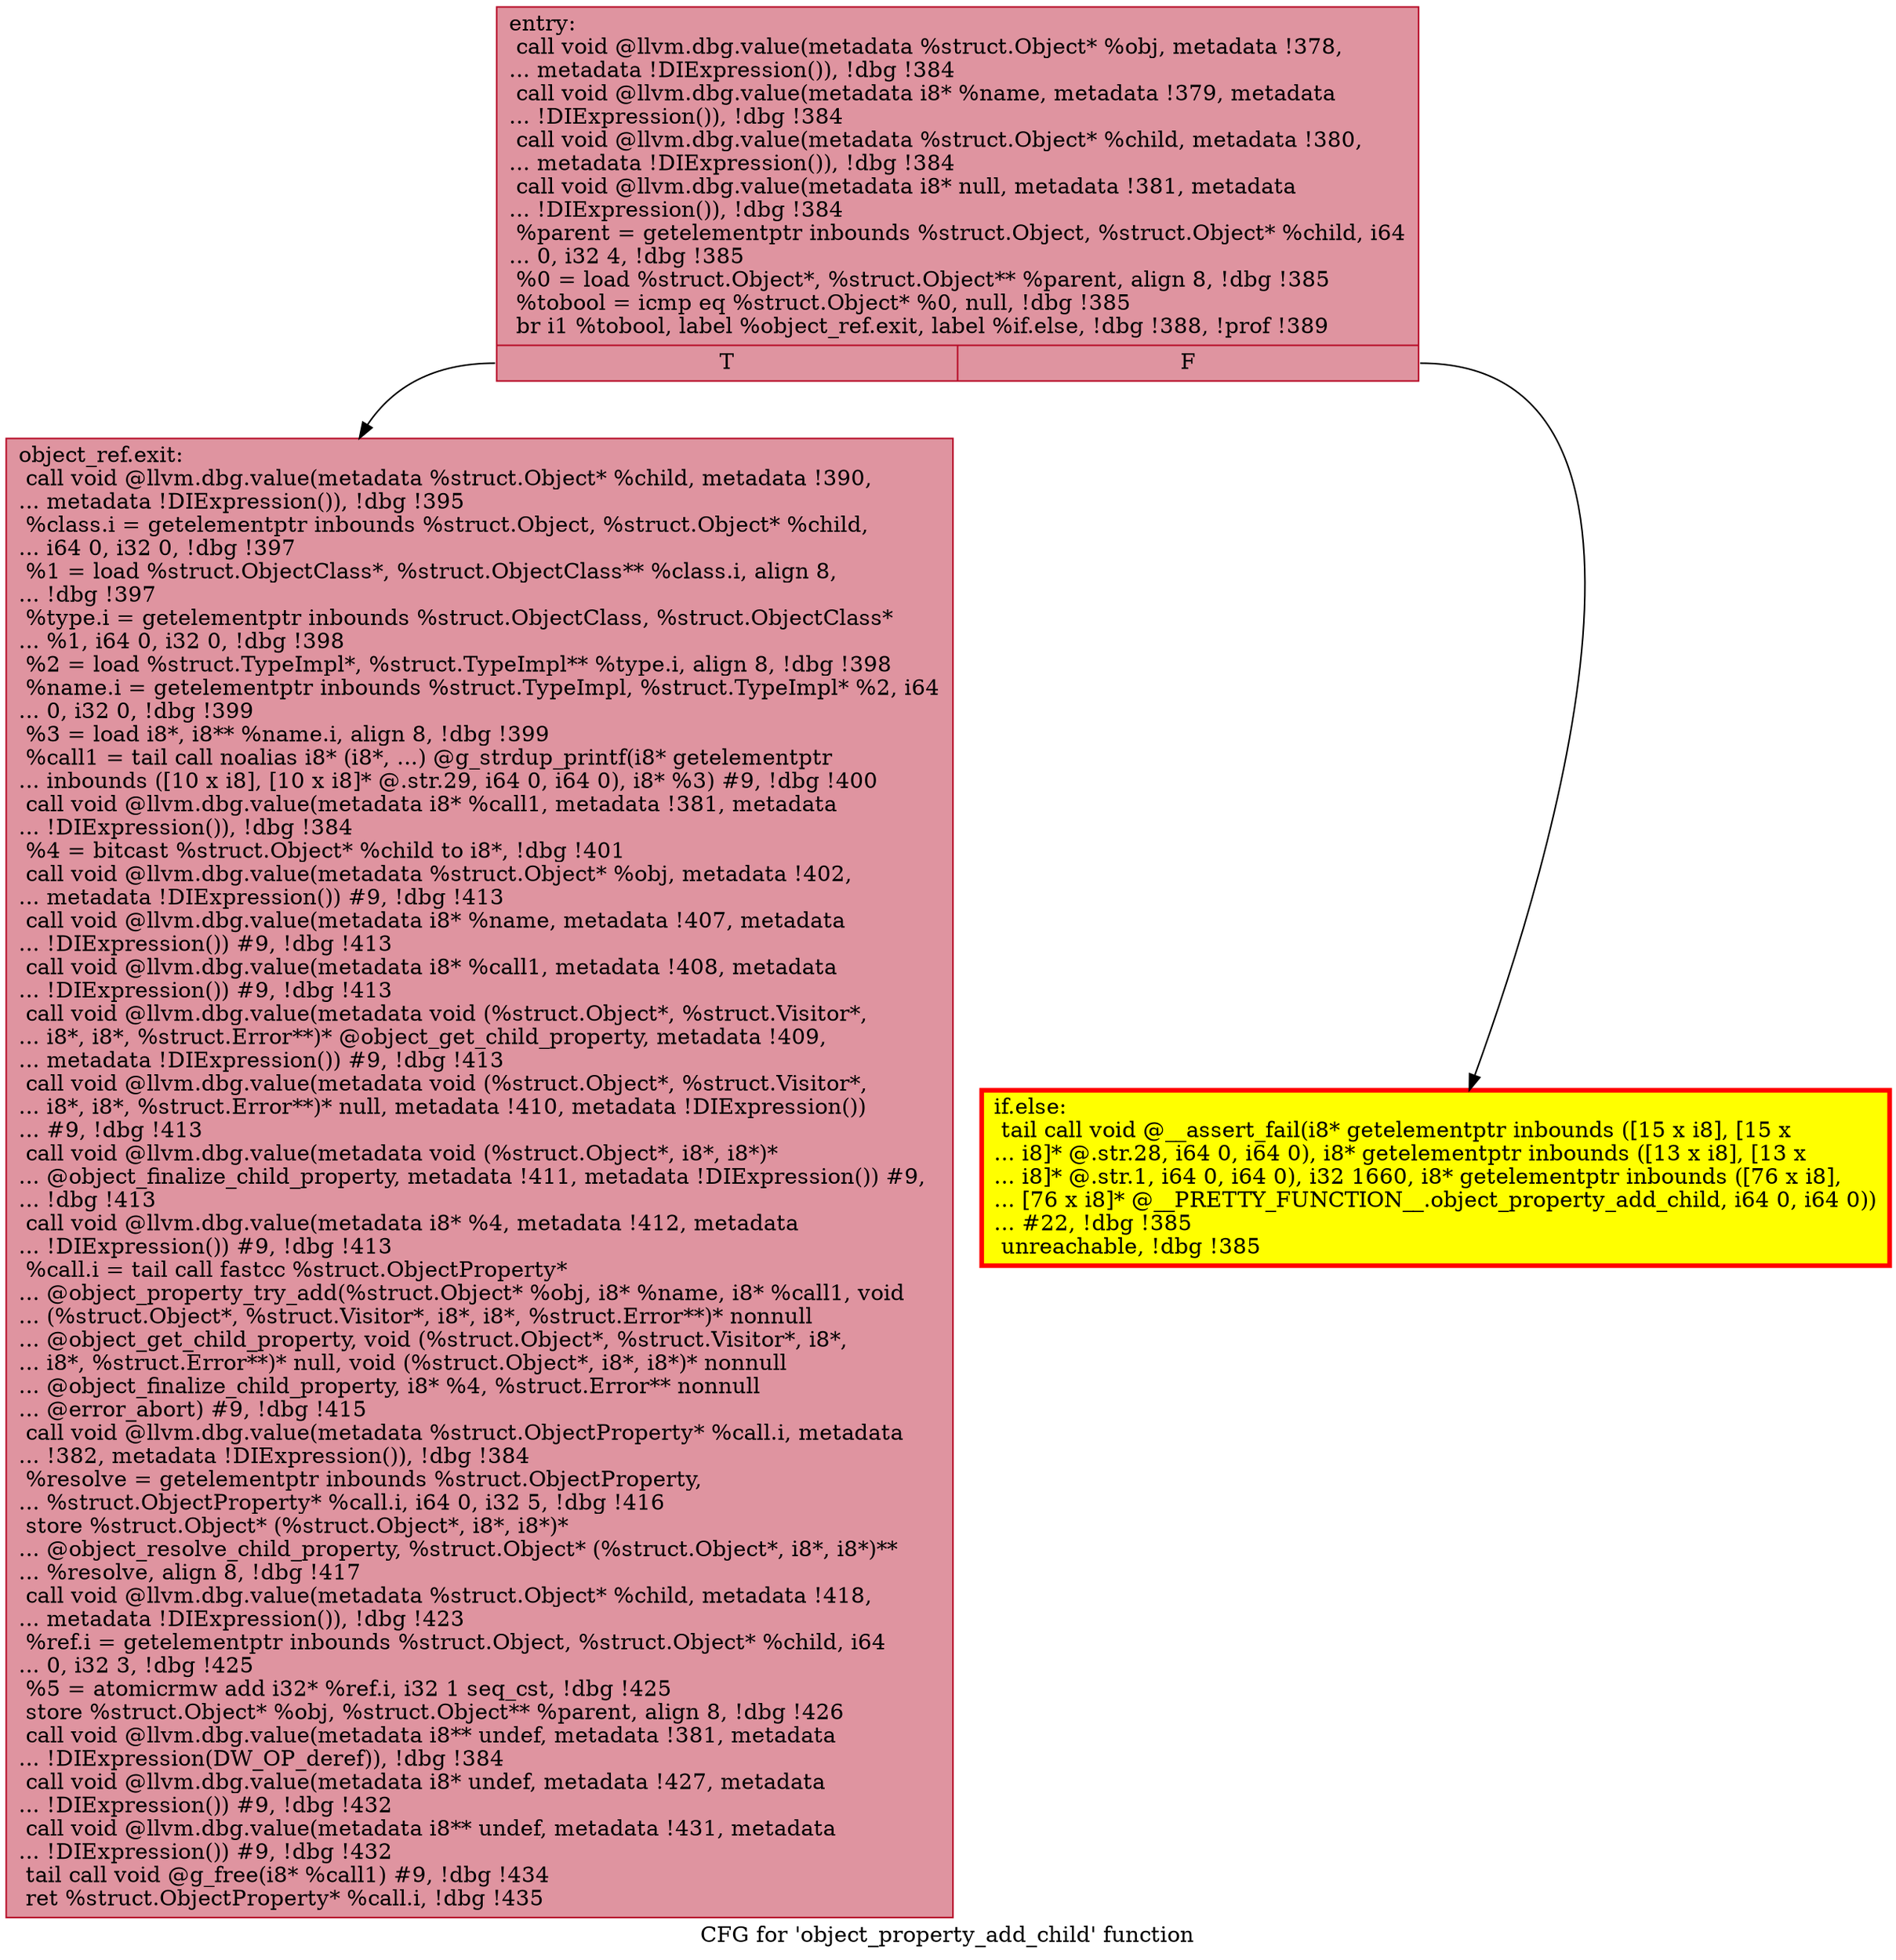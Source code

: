 digraph "CFG for 'object_property_add_child' function" {
	label="CFG for 'object_property_add_child' function";

	Node0x55ee226ae770 [shape=record,color="#b70d28ff", style=filled, fillcolor="#b70d2870",label="{entry:\l  call void @llvm.dbg.value(metadata %struct.Object* %obj, metadata !378,\l... metadata !DIExpression()), !dbg !384\l  call void @llvm.dbg.value(metadata i8* %name, metadata !379, metadata\l... !DIExpression()), !dbg !384\l  call void @llvm.dbg.value(metadata %struct.Object* %child, metadata !380,\l... metadata !DIExpression()), !dbg !384\l  call void @llvm.dbg.value(metadata i8* null, metadata !381, metadata\l... !DIExpression()), !dbg !384\l  %parent = getelementptr inbounds %struct.Object, %struct.Object* %child, i64\l... 0, i32 4, !dbg !385\l  %0 = load %struct.Object*, %struct.Object** %parent, align 8, !dbg !385\l  %tobool = icmp eq %struct.Object* %0, null, !dbg !385\l  br i1 %tobool, label %object_ref.exit, label %if.else, !dbg !388, !prof !389\l|{<s0>T|<s1>F}}"];
	Node0x55ee226ae770:s0 -> Node0x55ee2274fe60;
	Node0x55ee226ae770:s1 -> Node0x55ee223c5d50;
	Node0x55ee223c5d50 [shape=record,penwidth=3.0, style="filled", color="red", fillcolor="yellow",label="{if.else:                                          \l  tail call void @__assert_fail(i8* getelementptr inbounds ([15 x i8], [15 x\l... i8]* @.str.28, i64 0, i64 0), i8* getelementptr inbounds ([13 x i8], [13 x\l... i8]* @.str.1, i64 0, i64 0), i32 1660, i8* getelementptr inbounds ([76 x i8],\l... [76 x i8]* @__PRETTY_FUNCTION__.object_property_add_child, i64 0, i64 0))\l... #22, !dbg !385\l  unreachable, !dbg !385\l}"];
	Node0x55ee2274fe60 [shape=record,color="#b70d28ff", style=filled, fillcolor="#b70d2870",label="{object_ref.exit:                                  \l  call void @llvm.dbg.value(metadata %struct.Object* %child, metadata !390,\l... metadata !DIExpression()), !dbg !395\l  %class.i = getelementptr inbounds %struct.Object, %struct.Object* %child,\l... i64 0, i32 0, !dbg !397\l  %1 = load %struct.ObjectClass*, %struct.ObjectClass** %class.i, align 8,\l... !dbg !397\l  %type.i = getelementptr inbounds %struct.ObjectClass, %struct.ObjectClass*\l... %1, i64 0, i32 0, !dbg !398\l  %2 = load %struct.TypeImpl*, %struct.TypeImpl** %type.i, align 8, !dbg !398\l  %name.i = getelementptr inbounds %struct.TypeImpl, %struct.TypeImpl* %2, i64\l... 0, i32 0, !dbg !399\l  %3 = load i8*, i8** %name.i, align 8, !dbg !399\l  %call1 = tail call noalias i8* (i8*, ...) @g_strdup_printf(i8* getelementptr\l... inbounds ([10 x i8], [10 x i8]* @.str.29, i64 0, i64 0), i8* %3) #9, !dbg !400\l  call void @llvm.dbg.value(metadata i8* %call1, metadata !381, metadata\l... !DIExpression()), !dbg !384\l  %4 = bitcast %struct.Object* %child to i8*, !dbg !401\l  call void @llvm.dbg.value(metadata %struct.Object* %obj, metadata !402,\l... metadata !DIExpression()) #9, !dbg !413\l  call void @llvm.dbg.value(metadata i8* %name, metadata !407, metadata\l... !DIExpression()) #9, !dbg !413\l  call void @llvm.dbg.value(metadata i8* %call1, metadata !408, metadata\l... !DIExpression()) #9, !dbg !413\l  call void @llvm.dbg.value(metadata void (%struct.Object*, %struct.Visitor*,\l... i8*, i8*, %struct.Error**)* @object_get_child_property, metadata !409,\l... metadata !DIExpression()) #9, !dbg !413\l  call void @llvm.dbg.value(metadata void (%struct.Object*, %struct.Visitor*,\l... i8*, i8*, %struct.Error**)* null, metadata !410, metadata !DIExpression())\l... #9, !dbg !413\l  call void @llvm.dbg.value(metadata void (%struct.Object*, i8*, i8*)*\l... @object_finalize_child_property, metadata !411, metadata !DIExpression()) #9,\l... !dbg !413\l  call void @llvm.dbg.value(metadata i8* %4, metadata !412, metadata\l... !DIExpression()) #9, !dbg !413\l  %call.i = tail call fastcc %struct.ObjectProperty*\l... @object_property_try_add(%struct.Object* %obj, i8* %name, i8* %call1, void\l... (%struct.Object*, %struct.Visitor*, i8*, i8*, %struct.Error**)* nonnull\l... @object_get_child_property, void (%struct.Object*, %struct.Visitor*, i8*,\l... i8*, %struct.Error**)* null, void (%struct.Object*, i8*, i8*)* nonnull\l... @object_finalize_child_property, i8* %4, %struct.Error** nonnull\l... @error_abort) #9, !dbg !415\l  call void @llvm.dbg.value(metadata %struct.ObjectProperty* %call.i, metadata\l... !382, metadata !DIExpression()), !dbg !384\l  %resolve = getelementptr inbounds %struct.ObjectProperty,\l... %struct.ObjectProperty* %call.i, i64 0, i32 5, !dbg !416\l  store %struct.Object* (%struct.Object*, i8*, i8*)*\l... @object_resolve_child_property, %struct.Object* (%struct.Object*, i8*, i8*)**\l... %resolve, align 8, !dbg !417\l  call void @llvm.dbg.value(metadata %struct.Object* %child, metadata !418,\l... metadata !DIExpression()), !dbg !423\l  %ref.i = getelementptr inbounds %struct.Object, %struct.Object* %child, i64\l... 0, i32 3, !dbg !425\l  %5 = atomicrmw add i32* %ref.i, i32 1 seq_cst, !dbg !425\l  store %struct.Object* %obj, %struct.Object** %parent, align 8, !dbg !426\l  call void @llvm.dbg.value(metadata i8** undef, metadata !381, metadata\l... !DIExpression(DW_OP_deref)), !dbg !384\l  call void @llvm.dbg.value(metadata i8* undef, metadata !427, metadata\l... !DIExpression()) #9, !dbg !432\l  call void @llvm.dbg.value(metadata i8** undef, metadata !431, metadata\l... !DIExpression()) #9, !dbg !432\l  tail call void @g_free(i8* %call1) #9, !dbg !434\l  ret %struct.ObjectProperty* %call.i, !dbg !435\l}"];
}
